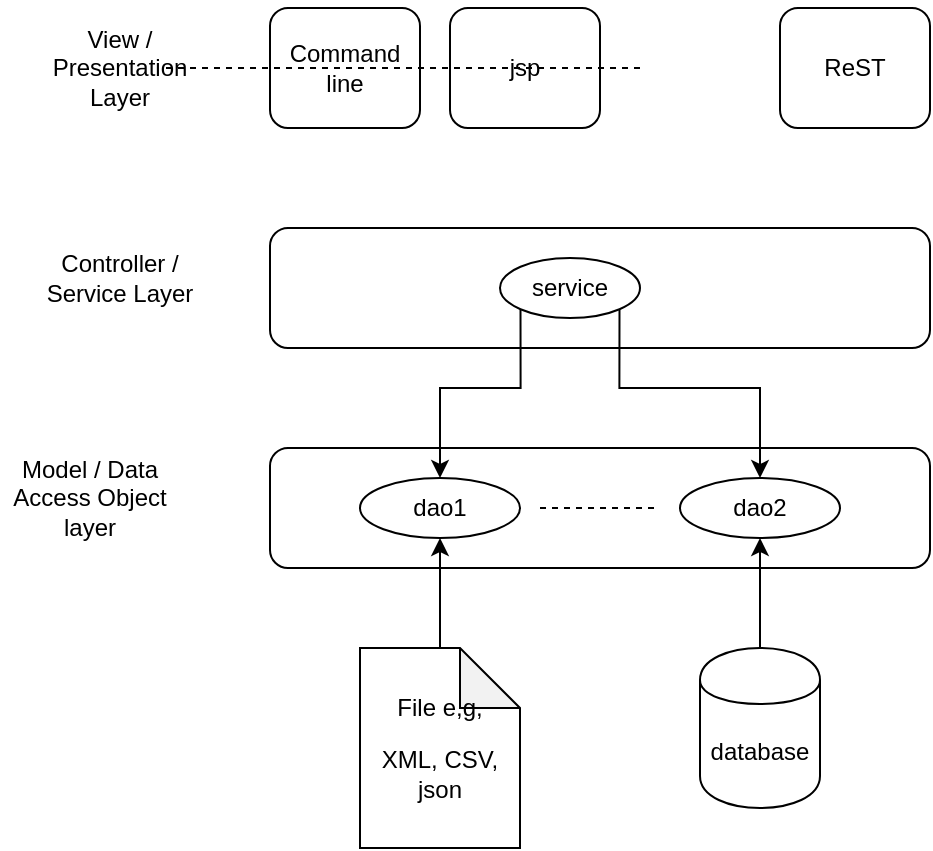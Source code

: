 <mxfile type="device" version="12.1.3" pages="1"><diagram name="Page-1" id="c5aeMv0UWxTvLhuXT4tQ"><mxGraphModel grid="1" dx="804" dy="649" gridSize="10" guides="1" tooltips="1" connect="1" arrows="1" fold="1" page="1" pageScale="1" pageWidth="827" pageHeight="1169" math="0" shadow="0"><root><mxCell id="0" /><mxCell id="1" parent="0" /><mxCell value="" id="i0VakWpmVmqpAbf0W5---4" parent="1" style="rounded=1;whiteSpace=wrap;html=1;" vertex="1"><mxGeometry as="geometry" height="60" width="330" x="255" y="390" /></mxCell><mxCell source="i0VakWpmVmqpAbf0W5---1" id="i0VakWpmVmqpAbf0W5---11" parent="1" style="edgeStyle=orthogonalEdgeStyle;rounded=0;orthogonalLoop=1;jettySize=auto;html=1;exitX=0.5;exitY=0;exitDx=0;exitDy=0;entryX=0.5;entryY=1;entryDx=0;entryDy=0;" edge="1" target="i0VakWpmVmqpAbf0W5---6"><mxGeometry as="geometry" relative="1" /></mxCell><mxCell value="database" id="i0VakWpmVmqpAbf0W5---1" parent="1" style="shape=cylinder;whiteSpace=wrap;html=1;boundedLbl=1;backgroundOutline=1;" vertex="1"><mxGeometry as="geometry" height="80" width="60" x="470" y="490" /></mxCell><mxCell source="i0VakWpmVmqpAbf0W5---2" id="i0VakWpmVmqpAbf0W5---12" parent="1" style="edgeStyle=orthogonalEdgeStyle;rounded=0;orthogonalLoop=1;jettySize=auto;html=1;exitX=0.5;exitY=0;exitDx=0;exitDy=0;exitPerimeter=0;" edge="1" target="i0VakWpmVmqpAbf0W5---5"><mxGeometry as="geometry" relative="1" /></mxCell><mxCell value="&lt;p&gt;File e,g,&lt;/p&gt;&lt;p&gt;XML, CSV, json&lt;/p&gt;" id="i0VakWpmVmqpAbf0W5---2" parent="1" style="shape=note;whiteSpace=wrap;html=1;backgroundOutline=1;darkOpacity=0.05;" vertex="1"><mxGeometry as="geometry" height="100" width="80" x="300" y="490" /></mxCell><mxCell value="" id="i0VakWpmVmqpAbf0W5---10" parent="1" style="group" vertex="1" connectable="0"><mxGeometry as="geometry" height="30" width="240" x="300" y="405" /></mxCell><mxCell value="dao1" id="i0VakWpmVmqpAbf0W5---5" parent="i0VakWpmVmqpAbf0W5---10" style="ellipse;whiteSpace=wrap;html=1;" vertex="1"><mxGeometry as="geometry" height="30" width="80" /></mxCell><mxCell value="dao2" id="i0VakWpmVmqpAbf0W5---6" parent="i0VakWpmVmqpAbf0W5---10" style="ellipse;whiteSpace=wrap;html=1;" vertex="1"><mxGeometry as="geometry" height="30" width="80" x="160" /></mxCell><mxCell value="" id="i0VakWpmVmqpAbf0W5---9" parent="i0VakWpmVmqpAbf0W5---10" style="endArrow=none;dashed=1;html=1;" edge="1"><mxGeometry as="geometry" height="50" width="50" relative="1"><mxPoint as="sourcePoint" x="90" y="15" /><mxPoint as="targetPoint" x="150" y="15" /></mxGeometry></mxCell><mxCell value="" id="i0VakWpmVmqpAbf0W5---13" parent="1" style="rounded=1;whiteSpace=wrap;html=1;" vertex="1"><mxGeometry as="geometry" height="60" width="330" x="255" y="280" /></mxCell><mxCell source="i0VakWpmVmqpAbf0W5---14" id="i0VakWpmVmqpAbf0W5---16" parent="1" style="edgeStyle=orthogonalEdgeStyle;rounded=0;orthogonalLoop=1;jettySize=auto;html=1;exitX=0;exitY=1;exitDx=0;exitDy=0;entryX=0.5;entryY=0;entryDx=0;entryDy=0;" edge="1" target="i0VakWpmVmqpAbf0W5---5"><mxGeometry as="geometry" relative="1"><Array as="points"><mxPoint x="380" y="360" /><mxPoint x="340" y="360" /></Array></mxGeometry></mxCell><mxCell source="i0VakWpmVmqpAbf0W5---14" id="i0VakWpmVmqpAbf0W5---17" parent="1" style="edgeStyle=orthogonalEdgeStyle;rounded=0;orthogonalLoop=1;jettySize=auto;html=1;exitX=1;exitY=1;exitDx=0;exitDy=0;entryX=0.5;entryY=0;entryDx=0;entryDy=0;" edge="1" target="i0VakWpmVmqpAbf0W5---6"><mxGeometry as="geometry" relative="1"><Array as="points"><mxPoint x="430" y="360" /><mxPoint x="500" y="360" /></Array></mxGeometry></mxCell><mxCell value="service " id="i0VakWpmVmqpAbf0W5---14" parent="1" style="ellipse;whiteSpace=wrap;html=1;" vertex="1"><mxGeometry as="geometry" height="30" width="70" x="370" y="295" /></mxCell><mxCell value="Command line" id="i0VakWpmVmqpAbf0W5---18" parent="1" style="rounded=1;whiteSpace=wrap;html=1;" vertex="1"><mxGeometry as="geometry" height="60" width="75" x="255" y="170" /></mxCell><mxCell value="jsp" id="i0VakWpmVmqpAbf0W5---19" parent="1" style="rounded=1;whiteSpace=wrap;html=1;" vertex="1"><mxGeometry as="geometry" height="60" width="75" x="345" y="170" /></mxCell><mxCell value="ReST" id="i0VakWpmVmqpAbf0W5---20" parent="1" style="rounded=1;whiteSpace=wrap;html=1;" vertex="1"><mxGeometry as="geometry" height="60" width="75" x="510" y="170" /></mxCell><mxCell value="" id="i0VakWpmVmqpAbf0W5---21" parent="1" style="endArrow=none;dashed=1;html=1;" edge="1" target="i0VakWpmVmqpAbf0W5---22"><mxGeometry as="geometry" height="50" width="50" relative="1"><mxPoint as="sourcePoint" x="440" y="200" /><mxPoint as="targetPoint" x="500" y="200" /></mxGeometry></mxCell><mxCell value="&lt;p&gt;View / Presentation Layer&lt;/p&gt;" id="i0VakWpmVmqpAbf0W5---22" parent="1" style="text;html=1;strokeColor=none;fillColor=none;align=center;verticalAlign=middle;whiteSpace=wrap;rounded=0;" vertex="1"><mxGeometry as="geometry" height="20" width="40" x="160" y="190" /></mxCell><mxCell value="&lt;p&gt;Controller / Service&amp;nbsp;Layer&lt;/p&gt;" id="i0VakWpmVmqpAbf0W5---23" parent="1" style="text;html=1;strokeColor=none;fillColor=none;align=center;verticalAlign=middle;whiteSpace=wrap;rounded=0;" vertex="1"><mxGeometry as="geometry" height="20" width="40" x="160" y="295" /></mxCell><mxCell value="Model / Data Access Object layer" id="i0VakWpmVmqpAbf0W5---24" parent="1" style="text;html=1;strokeColor=none;fillColor=none;align=center;verticalAlign=middle;whiteSpace=wrap;rounded=0;" vertex="1"><mxGeometry as="geometry" height="20" width="90" x="120" y="405" /></mxCell></root></mxGraphModel></diagram></mxfile>